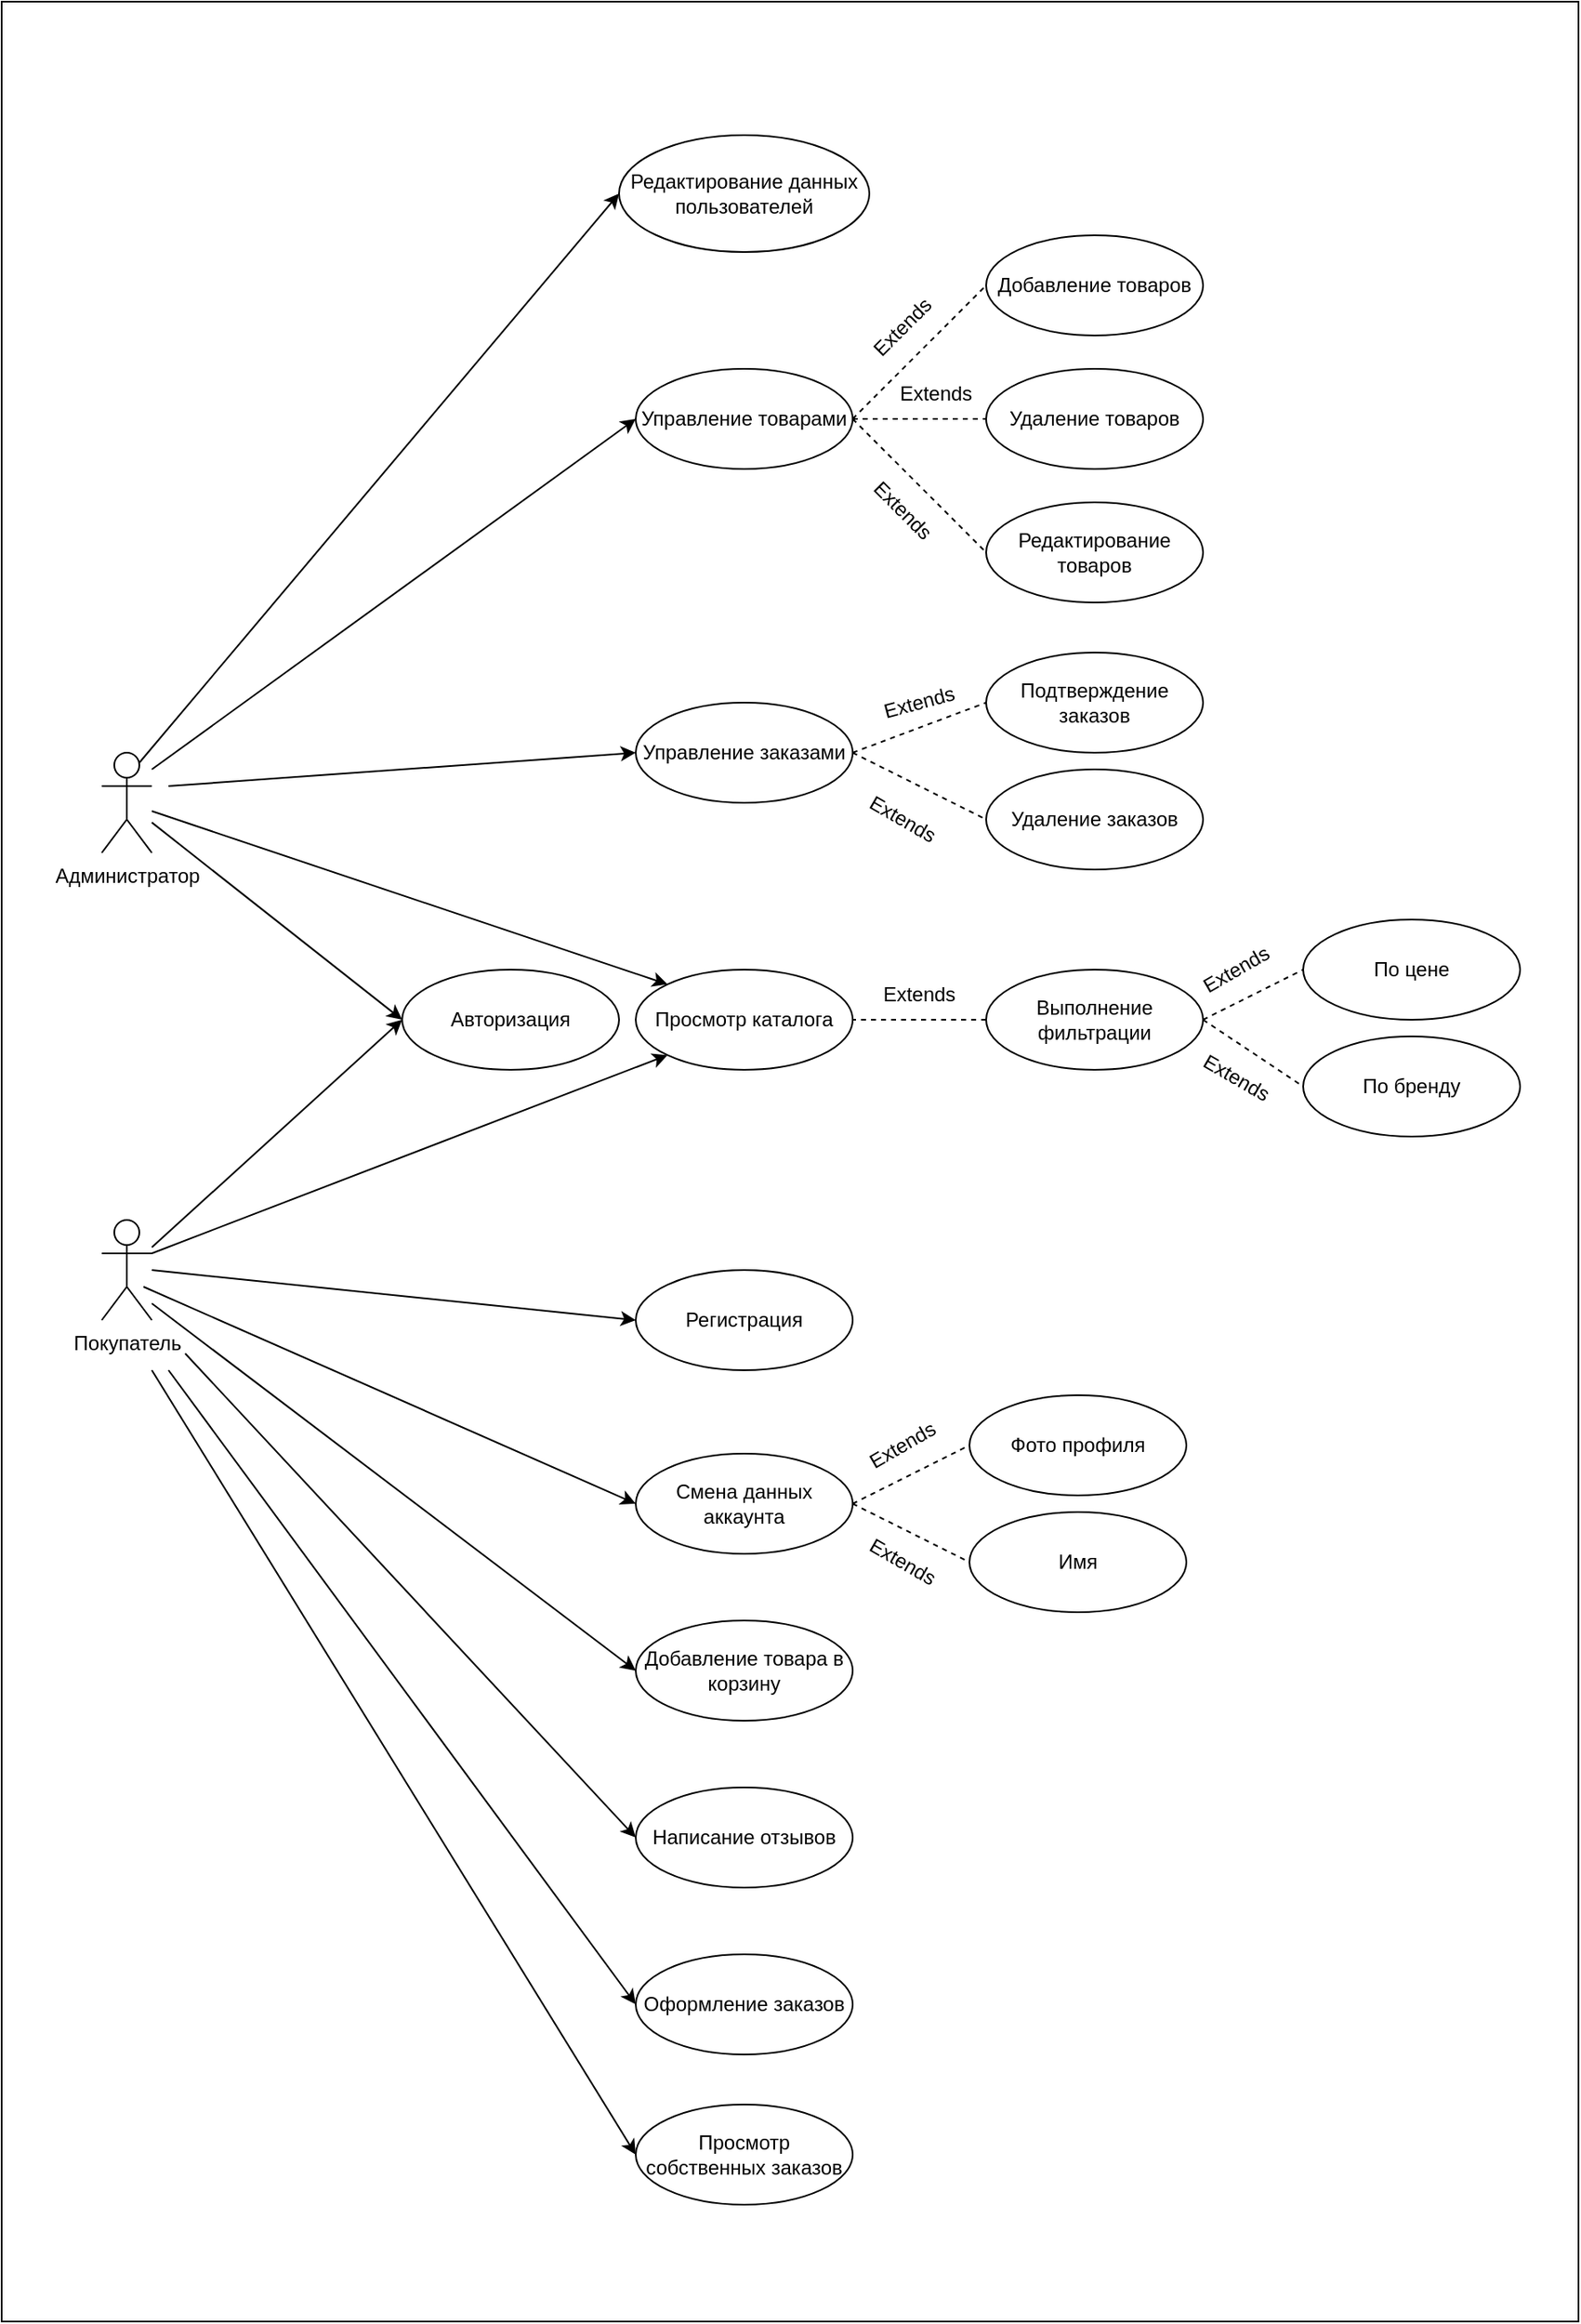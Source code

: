 <mxfile version="27.0.6">
  <diagram name="Страница — 1" id="2zW9iwPBiBufIxFtcA2H">
    <mxGraphModel dx="746" dy="1882" grid="1" gridSize="10" guides="1" tooltips="1" connect="1" arrows="1" fold="1" page="1" pageScale="1" pageWidth="827" pageHeight="1169" math="0" shadow="0">
      <root>
        <mxCell id="0" />
        <mxCell id="1" parent="0" />
        <mxCell id="t4_OTRly9yhREOdvGu7h-82" value="" style="rounded=0;whiteSpace=wrap;html=1;movable=0;resizable=0;rotatable=0;deletable=0;editable=0;locked=1;connectable=0;" vertex="1" parent="1">
          <mxGeometry x="20" y="-270" width="945" height="1390" as="geometry" />
        </mxCell>
        <mxCell id="t4_OTRly9yhREOdvGu7h-1" value="Администратор" style="shape=umlActor;verticalLabelPosition=bottom;verticalAlign=top;html=1;outlineConnect=0;" vertex="1" parent="1">
          <mxGeometry x="80" y="180" width="30" height="60" as="geometry" />
        </mxCell>
        <mxCell id="t4_OTRly9yhREOdvGu7h-3" value="Авторизация" style="ellipse;whiteSpace=wrap;html=1;" vertex="1" parent="1">
          <mxGeometry x="260" y="310" width="130" height="60" as="geometry" />
        </mxCell>
        <mxCell id="t4_OTRly9yhREOdvGu7h-8" value="" style="endArrow=classic;html=1;rounded=0;entryX=0;entryY=0.5;entryDx=0;entryDy=0;" edge="1" parent="1" source="t4_OTRly9yhREOdvGu7h-1" target="t4_OTRly9yhREOdvGu7h-3">
          <mxGeometry width="50" height="50" relative="1" as="geometry">
            <mxPoint x="180" y="390" as="sourcePoint" />
            <mxPoint x="230" y="340" as="targetPoint" />
          </mxGeometry>
        </mxCell>
        <mxCell id="t4_OTRly9yhREOdvGu7h-9" value="Покупатель" style="shape=umlActor;verticalLabelPosition=bottom;verticalAlign=top;html=1;outlineConnect=0;" vertex="1" parent="1">
          <mxGeometry x="80" y="460" width="30" height="60" as="geometry" />
        </mxCell>
        <mxCell id="t4_OTRly9yhREOdvGu7h-12" value="" style="endArrow=classic;html=1;rounded=0;entryX=0;entryY=0.5;entryDx=0;entryDy=0;" edge="1" parent="1" source="t4_OTRly9yhREOdvGu7h-9" target="t4_OTRly9yhREOdvGu7h-3">
          <mxGeometry width="50" height="50" relative="1" as="geometry">
            <mxPoint x="190" y="320" as="sourcePoint" />
            <mxPoint x="364" y="430" as="targetPoint" />
          </mxGeometry>
        </mxCell>
        <mxCell id="t4_OTRly9yhREOdvGu7h-13" value="Просмотр каталога" style="ellipse;whiteSpace=wrap;html=1;" vertex="1" parent="1">
          <mxGeometry x="400" y="310" width="130" height="60" as="geometry" />
        </mxCell>
        <mxCell id="t4_OTRly9yhREOdvGu7h-14" value="" style="endArrow=classic;html=1;rounded=0;exitX=1;exitY=0.333;exitDx=0;exitDy=0;exitPerimeter=0;entryX=0;entryY=1;entryDx=0;entryDy=0;" edge="1" parent="1" source="t4_OTRly9yhREOdvGu7h-9" target="t4_OTRly9yhREOdvGu7h-13">
          <mxGeometry width="50" height="50" relative="1" as="geometry">
            <mxPoint x="160" y="556" as="sourcePoint" />
            <mxPoint x="420" y="370" as="targetPoint" />
          </mxGeometry>
        </mxCell>
        <mxCell id="t4_OTRly9yhREOdvGu7h-15" value="" style="endArrow=classic;html=1;rounded=0;entryX=0;entryY=0;entryDx=0;entryDy=0;" edge="1" parent="1" source="t4_OTRly9yhREOdvGu7h-1" target="t4_OTRly9yhREOdvGu7h-13">
          <mxGeometry width="50" height="50" relative="1" as="geometry">
            <mxPoint x="190" y="356" as="sourcePoint" />
            <mxPoint x="340" y="220" as="targetPoint" />
          </mxGeometry>
        </mxCell>
        <mxCell id="t4_OTRly9yhREOdvGu7h-16" value="Выполнение фильтрации" style="ellipse;whiteSpace=wrap;html=1;" vertex="1" parent="1">
          <mxGeometry x="610" y="310" width="130" height="60" as="geometry" />
        </mxCell>
        <mxCell id="t4_OTRly9yhREOdvGu7h-18" value="По цене" style="ellipse;whiteSpace=wrap;html=1;" vertex="1" parent="1">
          <mxGeometry x="800" y="280" width="130" height="60" as="geometry" />
        </mxCell>
        <mxCell id="t4_OTRly9yhREOdvGu7h-19" value="&lt;div&gt;По бренду&lt;/div&gt;" style="ellipse;whiteSpace=wrap;html=1;" vertex="1" parent="1">
          <mxGeometry x="800" y="350" width="130" height="60" as="geometry" />
        </mxCell>
        <mxCell id="t4_OTRly9yhREOdvGu7h-20" value="" style="endArrow=none;dashed=1;html=1;rounded=0;entryX=0;entryY=0.5;entryDx=0;entryDy=0;exitX=1;exitY=0.5;exitDx=0;exitDy=0;" edge="1" parent="1" source="t4_OTRly9yhREOdvGu7h-16" target="t4_OTRly9yhREOdvGu7h-18">
          <mxGeometry width="50" height="50" relative="1" as="geometry">
            <mxPoint x="710" y="330" as="sourcePoint" />
            <mxPoint x="710" y="320" as="targetPoint" />
          </mxGeometry>
        </mxCell>
        <mxCell id="t4_OTRly9yhREOdvGu7h-21" value="" style="endArrow=none;dashed=1;html=1;rounded=0;entryX=0;entryY=0.5;entryDx=0;entryDy=0;exitX=1;exitY=0.5;exitDx=0;exitDy=0;" edge="1" parent="1" source="t4_OTRly9yhREOdvGu7h-16" target="t4_OTRly9yhREOdvGu7h-19">
          <mxGeometry width="50" height="50" relative="1" as="geometry">
            <mxPoint x="750" y="390" as="sourcePoint" />
            <mxPoint x="790" y="360" as="targetPoint" />
          </mxGeometry>
        </mxCell>
        <mxCell id="t4_OTRly9yhREOdvGu7h-28" value="" style="endArrow=none;dashed=1;html=1;rounded=0;exitX=0;exitY=0.5;exitDx=0;exitDy=0;entryX=1;entryY=0.5;entryDx=0;entryDy=0;" edge="1" parent="1" source="t4_OTRly9yhREOdvGu7h-16" target="t4_OTRly9yhREOdvGu7h-13">
          <mxGeometry width="50" height="50" relative="1" as="geometry">
            <mxPoint x="630" y="370" as="sourcePoint" />
            <mxPoint x="680" y="320" as="targetPoint" />
          </mxGeometry>
        </mxCell>
        <mxCell id="t4_OTRly9yhREOdvGu7h-29" value="&lt;div&gt;Управление заказами&lt;/div&gt;" style="ellipse;whiteSpace=wrap;html=1;" vertex="1" parent="1">
          <mxGeometry x="400" y="150" width="130" height="60" as="geometry" />
        </mxCell>
        <mxCell id="t4_OTRly9yhREOdvGu7h-30" value="" style="endArrow=classic;html=1;rounded=0;entryX=0;entryY=0.5;entryDx=0;entryDy=0;" edge="1" parent="1" target="t4_OTRly9yhREOdvGu7h-29">
          <mxGeometry width="50" height="50" relative="1" as="geometry">
            <mxPoint x="120" y="200" as="sourcePoint" />
            <mxPoint x="680" y="320" as="targetPoint" />
          </mxGeometry>
        </mxCell>
        <mxCell id="t4_OTRly9yhREOdvGu7h-31" value="" style="endArrow=none;dashed=1;html=1;rounded=0;exitX=1;exitY=0.5;exitDx=0;exitDy=0;entryX=0;entryY=0.5;entryDx=0;entryDy=0;" edge="1" parent="1" source="t4_OTRly9yhREOdvGu7h-29" target="t4_OTRly9yhREOdvGu7h-32">
          <mxGeometry width="50" height="50" relative="1" as="geometry">
            <mxPoint x="660" y="370" as="sourcePoint" />
            <mxPoint x="610" y="180" as="targetPoint" />
          </mxGeometry>
        </mxCell>
        <mxCell id="t4_OTRly9yhREOdvGu7h-32" value="&lt;div&gt;Подтверждение заказов&lt;/div&gt;" style="ellipse;whiteSpace=wrap;html=1;" vertex="1" parent="1">
          <mxGeometry x="610" y="120" width="130" height="60" as="geometry" />
        </mxCell>
        <mxCell id="t4_OTRly9yhREOdvGu7h-33" value="" style="endArrow=none;dashed=1;html=1;rounded=0;exitX=1;exitY=0.5;exitDx=0;exitDy=0;entryX=0;entryY=0.5;entryDx=0;entryDy=0;" edge="1" parent="1" target="t4_OTRly9yhREOdvGu7h-34" source="t4_OTRly9yhREOdvGu7h-29">
          <mxGeometry width="50" height="50" relative="1" as="geometry">
            <mxPoint x="530" y="250" as="sourcePoint" />
            <mxPoint x="610" y="250" as="targetPoint" />
          </mxGeometry>
        </mxCell>
        <mxCell id="t4_OTRly9yhREOdvGu7h-34" value="&lt;div&gt;Удаление заказов&lt;/div&gt;" style="ellipse;whiteSpace=wrap;html=1;" vertex="1" parent="1">
          <mxGeometry x="610" y="190" width="130" height="60" as="geometry" />
        </mxCell>
        <mxCell id="t4_OTRly9yhREOdvGu7h-35" value="Управление товарами" style="ellipse;whiteSpace=wrap;html=1;" vertex="1" parent="1">
          <mxGeometry x="400" y="-50" width="130" height="60" as="geometry" />
        </mxCell>
        <mxCell id="t4_OTRly9yhREOdvGu7h-36" value="" style="endArrow=classic;html=1;rounded=0;entryX=0;entryY=0.5;entryDx=0;entryDy=0;" edge="1" parent="1" target="t4_OTRly9yhREOdvGu7h-35">
          <mxGeometry width="50" height="50" relative="1" as="geometry">
            <mxPoint x="110" y="190" as="sourcePoint" />
            <mxPoint x="680" y="180" as="targetPoint" />
          </mxGeometry>
        </mxCell>
        <mxCell id="t4_OTRly9yhREOdvGu7h-37" value="" style="endArrow=none;dashed=1;html=1;rounded=0;exitX=1;exitY=0.5;exitDx=0;exitDy=0;entryX=0;entryY=0.5;entryDx=0;entryDy=0;" edge="1" parent="1" target="t4_OTRly9yhREOdvGu7h-38" source="t4_OTRly9yhREOdvGu7h-35">
          <mxGeometry width="50" height="50" relative="1" as="geometry">
            <mxPoint x="530" y="50" as="sourcePoint" />
            <mxPoint x="610" y="50" as="targetPoint" />
          </mxGeometry>
        </mxCell>
        <mxCell id="t4_OTRly9yhREOdvGu7h-38" value="Удаление товаров" style="ellipse;whiteSpace=wrap;html=1;" vertex="1" parent="1">
          <mxGeometry x="610" y="-50" width="130" height="60" as="geometry" />
        </mxCell>
        <mxCell id="t4_OTRly9yhREOdvGu7h-39" value="" style="endArrow=none;dashed=1;html=1;rounded=0;exitX=1;exitY=0.5;exitDx=0;exitDy=0;entryX=0;entryY=0.5;entryDx=0;entryDy=0;" edge="1" parent="1" target="t4_OTRly9yhREOdvGu7h-40" source="t4_OTRly9yhREOdvGu7h-35">
          <mxGeometry width="50" height="50" relative="1" as="geometry">
            <mxPoint x="530" y="140" as="sourcePoint" />
            <mxPoint x="610" y="130" as="targetPoint" />
          </mxGeometry>
        </mxCell>
        <mxCell id="t4_OTRly9yhREOdvGu7h-40" value="Редактирование товаров" style="ellipse;whiteSpace=wrap;html=1;" vertex="1" parent="1">
          <mxGeometry x="610" y="30" width="130" height="60" as="geometry" />
        </mxCell>
        <mxCell id="t4_OTRly9yhREOdvGu7h-43" value="" style="endArrow=none;dashed=1;html=1;rounded=0;exitX=1;exitY=0.5;exitDx=0;exitDy=0;entryX=0;entryY=0.5;entryDx=0;entryDy=0;" edge="1" parent="1" target="t4_OTRly9yhREOdvGu7h-44" source="t4_OTRly9yhREOdvGu7h-35">
          <mxGeometry width="50" height="50" relative="1" as="geometry">
            <mxPoint x="530" y="-90" as="sourcePoint" />
            <mxPoint x="610" y="-30" as="targetPoint" />
          </mxGeometry>
        </mxCell>
        <mxCell id="t4_OTRly9yhREOdvGu7h-44" value="Добавление товаров" style="ellipse;whiteSpace=wrap;html=1;" vertex="1" parent="1">
          <mxGeometry x="610" y="-130" width="130" height="60" as="geometry" />
        </mxCell>
        <mxCell id="t4_OTRly9yhREOdvGu7h-45" value="Редактирование данных пользователей" style="ellipse;whiteSpace=wrap;html=1;" vertex="1" parent="1">
          <mxGeometry x="390" y="-190" width="150" height="70" as="geometry" />
        </mxCell>
        <mxCell id="t4_OTRly9yhREOdvGu7h-46" value="" style="endArrow=classic;html=1;rounded=0;entryX=0;entryY=0.5;entryDx=0;entryDy=0;exitX=0.75;exitY=0.1;exitDx=0;exitDy=0;exitPerimeter=0;" edge="1" parent="1" target="t4_OTRly9yhREOdvGu7h-45" source="t4_OTRly9yhREOdvGu7h-1">
          <mxGeometry width="50" height="50" relative="1" as="geometry">
            <mxPoint x="110" as="sourcePoint" />
            <mxPoint x="680" y="-10" as="targetPoint" />
          </mxGeometry>
        </mxCell>
        <mxCell id="t4_OTRly9yhREOdvGu7h-49" value="Регистрация" style="ellipse;whiteSpace=wrap;html=1;" vertex="1" parent="1">
          <mxGeometry x="400" y="490" width="130" height="60" as="geometry" />
        </mxCell>
        <mxCell id="t4_OTRly9yhREOdvGu7h-51" value="" style="endArrow=classic;html=1;rounded=0;entryX=0;entryY=0.5;entryDx=0;entryDy=0;" edge="1" parent="1" target="t4_OTRly9yhREOdvGu7h-49">
          <mxGeometry width="50" height="50" relative="1" as="geometry">
            <mxPoint x="110" y="490" as="sourcePoint" />
            <mxPoint x="540" y="370" as="targetPoint" />
          </mxGeometry>
        </mxCell>
        <mxCell id="t4_OTRly9yhREOdvGu7h-52" value="Смена данных аккаунта" style="ellipse;whiteSpace=wrap;html=1;" vertex="1" parent="1">
          <mxGeometry x="400" y="600" width="130" height="60" as="geometry" />
        </mxCell>
        <mxCell id="t4_OTRly9yhREOdvGu7h-53" value="" style="endArrow=classic;html=1;rounded=0;entryX=0;entryY=0.5;entryDx=0;entryDy=0;" edge="1" parent="1" target="t4_OTRly9yhREOdvGu7h-52">
          <mxGeometry width="50" height="50" relative="1" as="geometry">
            <mxPoint x="105" y="500" as="sourcePoint" />
            <mxPoint x="540" y="480" as="targetPoint" />
          </mxGeometry>
        </mxCell>
        <mxCell id="t4_OTRly9yhREOdvGu7h-54" value="Фото профиля" style="ellipse;whiteSpace=wrap;html=1;" vertex="1" parent="1">
          <mxGeometry x="600" y="565" width="130" height="60" as="geometry" />
        </mxCell>
        <mxCell id="t4_OTRly9yhREOdvGu7h-55" value="&lt;div&gt;Имя&lt;/div&gt;" style="ellipse;whiteSpace=wrap;html=1;" vertex="1" parent="1">
          <mxGeometry x="600" y="635" width="130" height="60" as="geometry" />
        </mxCell>
        <mxCell id="t4_OTRly9yhREOdvGu7h-56" value="" style="endArrow=none;dashed=1;html=1;rounded=0;entryX=0;entryY=0.5;entryDx=0;entryDy=0;exitX=1;exitY=0.5;exitDx=0;exitDy=0;" edge="1" parent="1" target="t4_OTRly9yhREOdvGu7h-54" source="t4_OTRly9yhREOdvGu7h-52">
          <mxGeometry width="50" height="50" relative="1" as="geometry">
            <mxPoint x="540" y="640" as="sourcePoint" />
            <mxPoint x="510" y="620" as="targetPoint" />
          </mxGeometry>
        </mxCell>
        <mxCell id="t4_OTRly9yhREOdvGu7h-57" value="" style="endArrow=none;dashed=1;html=1;rounded=0;entryX=0;entryY=0.5;entryDx=0;entryDy=0;" edge="1" parent="1" target="t4_OTRly9yhREOdvGu7h-55">
          <mxGeometry width="50" height="50" relative="1" as="geometry">
            <mxPoint x="530" y="630" as="sourcePoint" />
            <mxPoint x="590" y="660" as="targetPoint" />
          </mxGeometry>
        </mxCell>
        <mxCell id="t4_OTRly9yhREOdvGu7h-58" value="Добавление товара в корзину" style="ellipse;whiteSpace=wrap;html=1;" vertex="1" parent="1">
          <mxGeometry x="400" y="700" width="130" height="60" as="geometry" />
        </mxCell>
        <mxCell id="t4_OTRly9yhREOdvGu7h-59" value="" style="endArrow=classic;html=1;rounded=0;entryX=0;entryY=0.5;entryDx=0;entryDy=0;" edge="1" parent="1" target="t4_OTRly9yhREOdvGu7h-58">
          <mxGeometry width="50" height="50" relative="1" as="geometry">
            <mxPoint x="110" y="510" as="sourcePoint" />
            <mxPoint x="540" y="600" as="targetPoint" />
          </mxGeometry>
        </mxCell>
        <mxCell id="t4_OTRly9yhREOdvGu7h-60" value="Написание отзывов" style="ellipse;whiteSpace=wrap;html=1;" vertex="1" parent="1">
          <mxGeometry x="400" y="800" width="130" height="60" as="geometry" />
        </mxCell>
        <mxCell id="t4_OTRly9yhREOdvGu7h-61" value="" style="endArrow=classic;html=1;rounded=0;entryX=0;entryY=0.5;entryDx=0;entryDy=0;" edge="1" parent="1" target="t4_OTRly9yhREOdvGu7h-60">
          <mxGeometry width="50" height="50" relative="1" as="geometry">
            <mxPoint x="130" y="540" as="sourcePoint" />
            <mxPoint x="540" y="700" as="targetPoint" />
          </mxGeometry>
        </mxCell>
        <mxCell id="t4_OTRly9yhREOdvGu7h-62" value="Оформление заказов" style="ellipse;whiteSpace=wrap;html=1;" vertex="1" parent="1">
          <mxGeometry x="400" y="900" width="130" height="60" as="geometry" />
        </mxCell>
        <mxCell id="t4_OTRly9yhREOdvGu7h-63" value="" style="endArrow=classic;html=1;rounded=0;entryX=0;entryY=0.5;entryDx=0;entryDy=0;" edge="1" parent="1" target="t4_OTRly9yhREOdvGu7h-62">
          <mxGeometry width="50" height="50" relative="1" as="geometry">
            <mxPoint x="120" y="550" as="sourcePoint" />
            <mxPoint x="540" y="800" as="targetPoint" />
          </mxGeometry>
        </mxCell>
        <mxCell id="t4_OTRly9yhREOdvGu7h-65" value="Просмотр собственных заказов" style="ellipse;whiteSpace=wrap;html=1;" vertex="1" parent="1">
          <mxGeometry x="400" y="990" width="130" height="60" as="geometry" />
        </mxCell>
        <mxCell id="t4_OTRly9yhREOdvGu7h-66" value="" style="endArrow=classic;html=1;rounded=0;entryX=0;entryY=0.5;entryDx=0;entryDy=0;" edge="1" parent="1" target="t4_OTRly9yhREOdvGu7h-65">
          <mxGeometry width="50" height="50" relative="1" as="geometry">
            <mxPoint x="110" y="550" as="sourcePoint" />
            <mxPoint x="540" y="890" as="targetPoint" />
          </mxGeometry>
        </mxCell>
        <mxCell id="t4_OTRly9yhREOdvGu7h-69" value="Extends" style="text;html=1;align=center;verticalAlign=middle;whiteSpace=wrap;rounded=0;" vertex="1" parent="1">
          <mxGeometry x="540" y="310" width="60" height="30" as="geometry" />
        </mxCell>
        <mxCell id="t4_OTRly9yhREOdvGu7h-70" value="Extends" style="text;html=1;align=center;verticalAlign=middle;whiteSpace=wrap;rounded=0;rotation=-30;" vertex="1" parent="1">
          <mxGeometry x="730" y="295" width="60" height="30" as="geometry" />
        </mxCell>
        <mxCell id="t4_OTRly9yhREOdvGu7h-74" value="Extends" style="text;html=1;align=center;verticalAlign=middle;whiteSpace=wrap;rounded=0;rotation=30;" vertex="1" parent="1">
          <mxGeometry x="730" y="360" width="60" height="30" as="geometry" />
        </mxCell>
        <mxCell id="t4_OTRly9yhREOdvGu7h-75" value="Extends" style="text;html=1;align=center;verticalAlign=middle;whiteSpace=wrap;rounded=0;rotation=-15;" vertex="1" parent="1">
          <mxGeometry x="540" y="135" width="60" height="30" as="geometry" />
        </mxCell>
        <mxCell id="t4_OTRly9yhREOdvGu7h-76" value="Extends" style="text;html=1;align=center;verticalAlign=middle;whiteSpace=wrap;rounded=0;rotation=30;" vertex="1" parent="1">
          <mxGeometry x="530" y="205" width="60" height="30" as="geometry" />
        </mxCell>
        <mxCell id="t4_OTRly9yhREOdvGu7h-77" value="Extends" style="text;html=1;align=center;verticalAlign=middle;whiteSpace=wrap;rounded=0;" vertex="1" parent="1">
          <mxGeometry x="550" y="-50" width="60" height="30" as="geometry" />
        </mxCell>
        <mxCell id="t4_OTRly9yhREOdvGu7h-78" value="Extends" style="text;html=1;align=center;verticalAlign=middle;whiteSpace=wrap;rounded=0;rotation=-45;" vertex="1" parent="1">
          <mxGeometry x="530" y="-90" width="60" height="30" as="geometry" />
        </mxCell>
        <mxCell id="t4_OTRly9yhREOdvGu7h-79" value="Extends" style="text;html=1;align=center;verticalAlign=middle;whiteSpace=wrap;rounded=0;rotation=45;" vertex="1" parent="1">
          <mxGeometry x="530" y="20" width="60" height="30" as="geometry" />
        </mxCell>
        <mxCell id="t4_OTRly9yhREOdvGu7h-80" value="Extends" style="text;html=1;align=center;verticalAlign=middle;whiteSpace=wrap;rounded=0;rotation=-30;" vertex="1" parent="1">
          <mxGeometry x="530" y="580" width="60" height="30" as="geometry" />
        </mxCell>
        <mxCell id="t4_OTRly9yhREOdvGu7h-81" value="Extends" style="text;html=1;align=center;verticalAlign=middle;whiteSpace=wrap;rounded=0;rotation=30;" vertex="1" parent="1">
          <mxGeometry x="530" y="650" width="60" height="30" as="geometry" />
        </mxCell>
      </root>
    </mxGraphModel>
  </diagram>
</mxfile>
